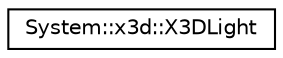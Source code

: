 digraph G
{
  edge [fontname="Helvetica",fontsize="10",labelfontname="Helvetica",labelfontsize="10"];
  node [fontname="Helvetica",fontsize="10",shape=record];
  rankdir="LR";
  Node1 [label="System::x3d::X3DLight",height=0.2,width=0.4,color="black", fillcolor="white", style="filled",URL="$struct_system_1_1x3d_1_1_x3_d_light.html"];
}
